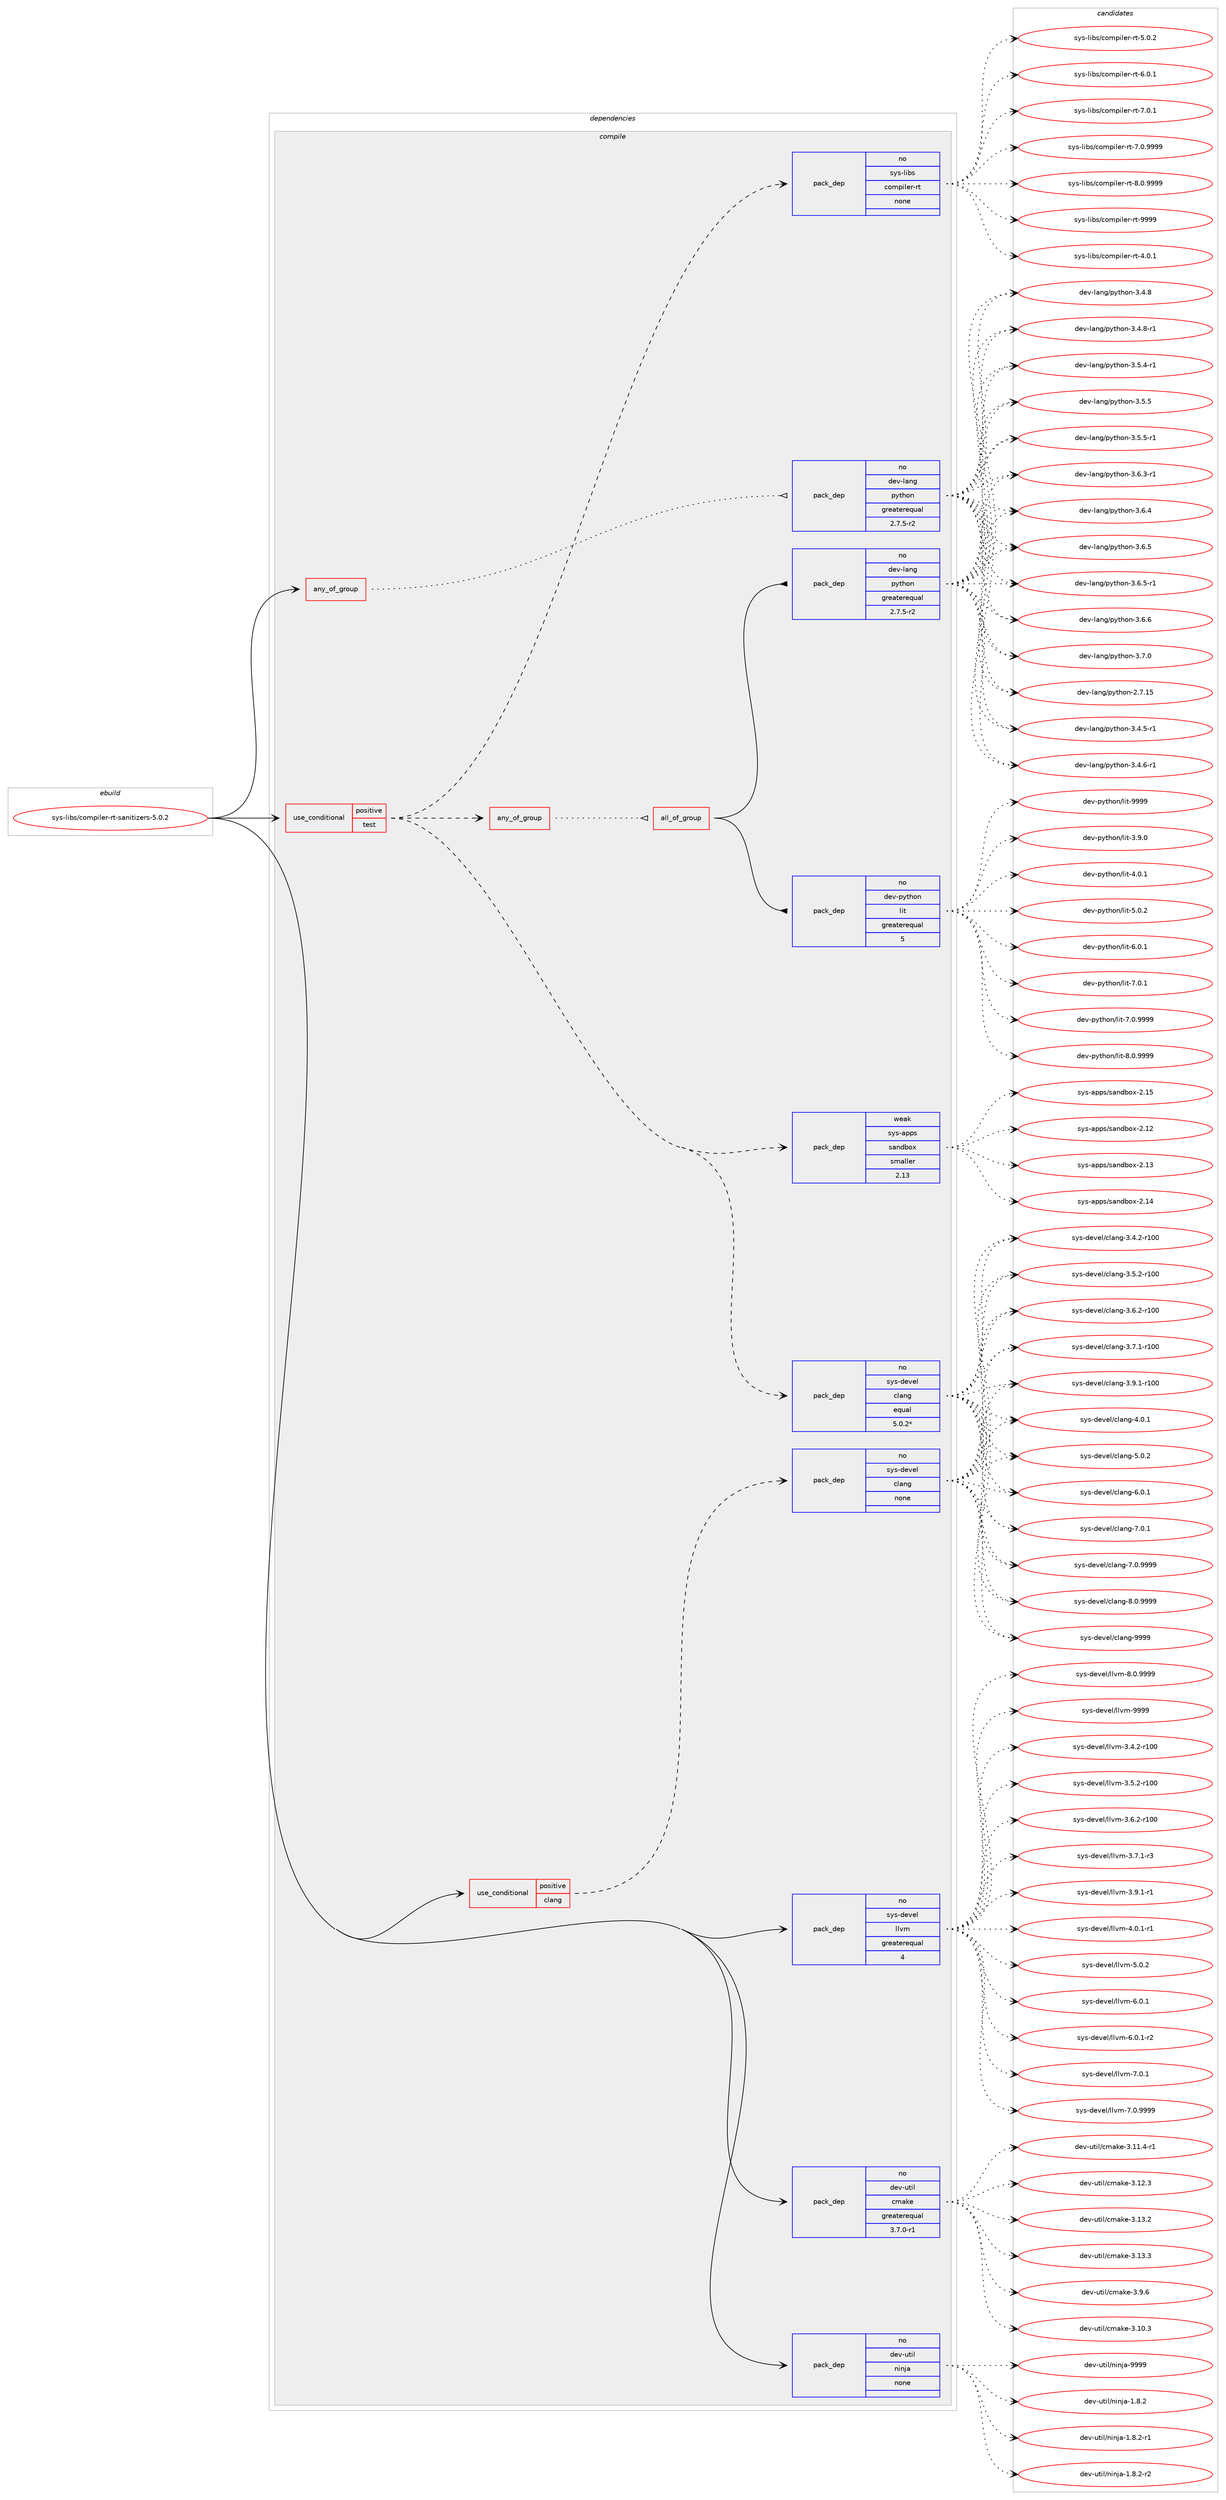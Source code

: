 digraph prolog {

# *************
# Graph options
# *************

newrank=true;
concentrate=true;
compound=true;
graph [rankdir=LR,fontname=Helvetica,fontsize=10,ranksep=1.5];#, ranksep=2.5, nodesep=0.2];
edge  [arrowhead=vee];
node  [fontname=Helvetica,fontsize=10];

# **********
# The ebuild
# **********

subgraph cluster_leftcol {
color=gray;
rank=same;
label=<<i>ebuild</i>>;
id [label="sys-libs/compiler-rt-sanitizers-5.0.2", color=red, width=4, href="../sys-libs/compiler-rt-sanitizers-5.0.2.svg"];
}

# ****************
# The dependencies
# ****************

subgraph cluster_midcol {
color=gray;
label=<<i>dependencies</i>>;
subgraph cluster_compile {
fillcolor="#eeeeee";
style=filled;
label=<<i>compile</i>>;
subgraph any157 {
dependency7593 [label=<<TABLE BORDER="0" CELLBORDER="1" CELLSPACING="0" CELLPADDING="4"><TR><TD CELLPADDING="10">any_of_group</TD></TR></TABLE>>, shape=none, color=red];subgraph pack6155 {
dependency7594 [label=<<TABLE BORDER="0" CELLBORDER="1" CELLSPACING="0" CELLPADDING="4" WIDTH="220"><TR><TD ROWSPAN="6" CELLPADDING="30">pack_dep</TD></TR><TR><TD WIDTH="110">no</TD></TR><TR><TD>dev-lang</TD></TR><TR><TD>python</TD></TR><TR><TD>greaterequal</TD></TR><TR><TD>2.7.5-r2</TD></TR></TABLE>>, shape=none, color=blue];
}
dependency7593:e -> dependency7594:w [weight=20,style="dotted",arrowhead="oinv"];
}
id:e -> dependency7593:w [weight=20,style="solid",arrowhead="vee"];
subgraph cond1270 {
dependency7595 [label=<<TABLE BORDER="0" CELLBORDER="1" CELLSPACING="0" CELLPADDING="4"><TR><TD ROWSPAN="3" CELLPADDING="10">use_conditional</TD></TR><TR><TD>positive</TD></TR><TR><TD>clang</TD></TR></TABLE>>, shape=none, color=red];
subgraph pack6156 {
dependency7596 [label=<<TABLE BORDER="0" CELLBORDER="1" CELLSPACING="0" CELLPADDING="4" WIDTH="220"><TR><TD ROWSPAN="6" CELLPADDING="30">pack_dep</TD></TR><TR><TD WIDTH="110">no</TD></TR><TR><TD>sys-devel</TD></TR><TR><TD>clang</TD></TR><TR><TD>none</TD></TR><TR><TD></TD></TR></TABLE>>, shape=none, color=blue];
}
dependency7595:e -> dependency7596:w [weight=20,style="dashed",arrowhead="vee"];
}
id:e -> dependency7595:w [weight=20,style="solid",arrowhead="vee"];
subgraph cond1271 {
dependency7597 [label=<<TABLE BORDER="0" CELLBORDER="1" CELLSPACING="0" CELLPADDING="4"><TR><TD ROWSPAN="3" CELLPADDING="10">use_conditional</TD></TR><TR><TD>positive</TD></TR><TR><TD>test</TD></TR></TABLE>>, shape=none, color=red];
subgraph pack6157 {
dependency7598 [label=<<TABLE BORDER="0" CELLBORDER="1" CELLSPACING="0" CELLPADDING="4" WIDTH="220"><TR><TD ROWSPAN="6" CELLPADDING="30">pack_dep</TD></TR><TR><TD WIDTH="110">weak</TD></TR><TR><TD>sys-apps</TD></TR><TR><TD>sandbox</TD></TR><TR><TD>smaller</TD></TR><TR><TD>2.13</TD></TR></TABLE>>, shape=none, color=blue];
}
dependency7597:e -> dependency7598:w [weight=20,style="dashed",arrowhead="vee"];
subgraph any158 {
dependency7599 [label=<<TABLE BORDER="0" CELLBORDER="1" CELLSPACING="0" CELLPADDING="4"><TR><TD CELLPADDING="10">any_of_group</TD></TR></TABLE>>, shape=none, color=red];subgraph all14 {
dependency7600 [label=<<TABLE BORDER="0" CELLBORDER="1" CELLSPACING="0" CELLPADDING="4"><TR><TD CELLPADDING="10">all_of_group</TD></TR></TABLE>>, shape=none, color=red];subgraph pack6158 {
dependency7601 [label=<<TABLE BORDER="0" CELLBORDER="1" CELLSPACING="0" CELLPADDING="4" WIDTH="220"><TR><TD ROWSPAN="6" CELLPADDING="30">pack_dep</TD></TR><TR><TD WIDTH="110">no</TD></TR><TR><TD>dev-lang</TD></TR><TR><TD>python</TD></TR><TR><TD>greaterequal</TD></TR><TR><TD>2.7.5-r2</TD></TR></TABLE>>, shape=none, color=blue];
}
dependency7600:e -> dependency7601:w [weight=20,style="solid",arrowhead="inv"];
subgraph pack6159 {
dependency7602 [label=<<TABLE BORDER="0" CELLBORDER="1" CELLSPACING="0" CELLPADDING="4" WIDTH="220"><TR><TD ROWSPAN="6" CELLPADDING="30">pack_dep</TD></TR><TR><TD WIDTH="110">no</TD></TR><TR><TD>dev-python</TD></TR><TR><TD>lit</TD></TR><TR><TD>greaterequal</TD></TR><TR><TD>5</TD></TR></TABLE>>, shape=none, color=blue];
}
dependency7600:e -> dependency7602:w [weight=20,style="solid",arrowhead="inv"];
}
dependency7599:e -> dependency7600:w [weight=20,style="dotted",arrowhead="oinv"];
}
dependency7597:e -> dependency7599:w [weight=20,style="dashed",arrowhead="vee"];
subgraph pack6160 {
dependency7603 [label=<<TABLE BORDER="0" CELLBORDER="1" CELLSPACING="0" CELLPADDING="4" WIDTH="220"><TR><TD ROWSPAN="6" CELLPADDING="30">pack_dep</TD></TR><TR><TD WIDTH="110">no</TD></TR><TR><TD>sys-devel</TD></TR><TR><TD>clang</TD></TR><TR><TD>equal</TD></TR><TR><TD>5.0.2*</TD></TR></TABLE>>, shape=none, color=blue];
}
dependency7597:e -> dependency7603:w [weight=20,style="dashed",arrowhead="vee"];
subgraph pack6161 {
dependency7604 [label=<<TABLE BORDER="0" CELLBORDER="1" CELLSPACING="0" CELLPADDING="4" WIDTH="220"><TR><TD ROWSPAN="6" CELLPADDING="30">pack_dep</TD></TR><TR><TD WIDTH="110">no</TD></TR><TR><TD>sys-libs</TD></TR><TR><TD>compiler-rt</TD></TR><TR><TD>none</TD></TR><TR><TD></TD></TR></TABLE>>, shape=none, color=blue];
}
dependency7597:e -> dependency7604:w [weight=20,style="dashed",arrowhead="vee"];
}
id:e -> dependency7597:w [weight=20,style="solid",arrowhead="vee"];
subgraph pack6162 {
dependency7605 [label=<<TABLE BORDER="0" CELLBORDER="1" CELLSPACING="0" CELLPADDING="4" WIDTH="220"><TR><TD ROWSPAN="6" CELLPADDING="30">pack_dep</TD></TR><TR><TD WIDTH="110">no</TD></TR><TR><TD>dev-util</TD></TR><TR><TD>cmake</TD></TR><TR><TD>greaterequal</TD></TR><TR><TD>3.7.0-r1</TD></TR></TABLE>>, shape=none, color=blue];
}
id:e -> dependency7605:w [weight=20,style="solid",arrowhead="vee"];
subgraph pack6163 {
dependency7606 [label=<<TABLE BORDER="0" CELLBORDER="1" CELLSPACING="0" CELLPADDING="4" WIDTH="220"><TR><TD ROWSPAN="6" CELLPADDING="30">pack_dep</TD></TR><TR><TD WIDTH="110">no</TD></TR><TR><TD>dev-util</TD></TR><TR><TD>ninja</TD></TR><TR><TD>none</TD></TR><TR><TD></TD></TR></TABLE>>, shape=none, color=blue];
}
id:e -> dependency7606:w [weight=20,style="solid",arrowhead="vee"];
subgraph pack6164 {
dependency7607 [label=<<TABLE BORDER="0" CELLBORDER="1" CELLSPACING="0" CELLPADDING="4" WIDTH="220"><TR><TD ROWSPAN="6" CELLPADDING="30">pack_dep</TD></TR><TR><TD WIDTH="110">no</TD></TR><TR><TD>sys-devel</TD></TR><TR><TD>llvm</TD></TR><TR><TD>greaterequal</TD></TR><TR><TD>4</TD></TR></TABLE>>, shape=none, color=blue];
}
id:e -> dependency7607:w [weight=20,style="solid",arrowhead="vee"];
}
subgraph cluster_compileandrun {
fillcolor="#eeeeee";
style=filled;
label=<<i>compile and run</i>>;
}
subgraph cluster_run {
fillcolor="#eeeeee";
style=filled;
label=<<i>run</i>>;
}
}

# **************
# The candidates
# **************

subgraph cluster_choices {
rank=same;
color=gray;
label=<<i>candidates</i>>;

subgraph choice6155 {
color=black;
nodesep=1;
choice10010111845108971101034711212111610411111045504655464953 [label="dev-lang/python-2.7.15", color=red, width=4,href="../dev-lang/python-2.7.15.svg"];
choice1001011184510897110103471121211161041111104551465246534511449 [label="dev-lang/python-3.4.5-r1", color=red, width=4,href="../dev-lang/python-3.4.5-r1.svg"];
choice1001011184510897110103471121211161041111104551465246544511449 [label="dev-lang/python-3.4.6-r1", color=red, width=4,href="../dev-lang/python-3.4.6-r1.svg"];
choice100101118451089711010347112121116104111110455146524656 [label="dev-lang/python-3.4.8", color=red, width=4,href="../dev-lang/python-3.4.8.svg"];
choice1001011184510897110103471121211161041111104551465246564511449 [label="dev-lang/python-3.4.8-r1", color=red, width=4,href="../dev-lang/python-3.4.8-r1.svg"];
choice1001011184510897110103471121211161041111104551465346524511449 [label="dev-lang/python-3.5.4-r1", color=red, width=4,href="../dev-lang/python-3.5.4-r1.svg"];
choice100101118451089711010347112121116104111110455146534653 [label="dev-lang/python-3.5.5", color=red, width=4,href="../dev-lang/python-3.5.5.svg"];
choice1001011184510897110103471121211161041111104551465346534511449 [label="dev-lang/python-3.5.5-r1", color=red, width=4,href="../dev-lang/python-3.5.5-r1.svg"];
choice1001011184510897110103471121211161041111104551465446514511449 [label="dev-lang/python-3.6.3-r1", color=red, width=4,href="../dev-lang/python-3.6.3-r1.svg"];
choice100101118451089711010347112121116104111110455146544652 [label="dev-lang/python-3.6.4", color=red, width=4,href="../dev-lang/python-3.6.4.svg"];
choice100101118451089711010347112121116104111110455146544653 [label="dev-lang/python-3.6.5", color=red, width=4,href="../dev-lang/python-3.6.5.svg"];
choice1001011184510897110103471121211161041111104551465446534511449 [label="dev-lang/python-3.6.5-r1", color=red, width=4,href="../dev-lang/python-3.6.5-r1.svg"];
choice100101118451089711010347112121116104111110455146544654 [label="dev-lang/python-3.6.6", color=red, width=4,href="../dev-lang/python-3.6.6.svg"];
choice100101118451089711010347112121116104111110455146554648 [label="dev-lang/python-3.7.0", color=red, width=4,href="../dev-lang/python-3.7.0.svg"];
dependency7594:e -> choice10010111845108971101034711212111610411111045504655464953:w [style=dotted,weight="100"];
dependency7594:e -> choice1001011184510897110103471121211161041111104551465246534511449:w [style=dotted,weight="100"];
dependency7594:e -> choice1001011184510897110103471121211161041111104551465246544511449:w [style=dotted,weight="100"];
dependency7594:e -> choice100101118451089711010347112121116104111110455146524656:w [style=dotted,weight="100"];
dependency7594:e -> choice1001011184510897110103471121211161041111104551465246564511449:w [style=dotted,weight="100"];
dependency7594:e -> choice1001011184510897110103471121211161041111104551465346524511449:w [style=dotted,weight="100"];
dependency7594:e -> choice100101118451089711010347112121116104111110455146534653:w [style=dotted,weight="100"];
dependency7594:e -> choice1001011184510897110103471121211161041111104551465346534511449:w [style=dotted,weight="100"];
dependency7594:e -> choice1001011184510897110103471121211161041111104551465446514511449:w [style=dotted,weight="100"];
dependency7594:e -> choice100101118451089711010347112121116104111110455146544652:w [style=dotted,weight="100"];
dependency7594:e -> choice100101118451089711010347112121116104111110455146544653:w [style=dotted,weight="100"];
dependency7594:e -> choice1001011184510897110103471121211161041111104551465446534511449:w [style=dotted,weight="100"];
dependency7594:e -> choice100101118451089711010347112121116104111110455146544654:w [style=dotted,weight="100"];
dependency7594:e -> choice100101118451089711010347112121116104111110455146554648:w [style=dotted,weight="100"];
}
subgraph choice6156 {
color=black;
nodesep=1;
choice1151211154510010111810110847991089711010345514652465045114494848 [label="sys-devel/clang-3.4.2-r100", color=red, width=4,href="../sys-devel/clang-3.4.2-r100.svg"];
choice1151211154510010111810110847991089711010345514653465045114494848 [label="sys-devel/clang-3.5.2-r100", color=red, width=4,href="../sys-devel/clang-3.5.2-r100.svg"];
choice1151211154510010111810110847991089711010345514654465045114494848 [label="sys-devel/clang-3.6.2-r100", color=red, width=4,href="../sys-devel/clang-3.6.2-r100.svg"];
choice1151211154510010111810110847991089711010345514655464945114494848 [label="sys-devel/clang-3.7.1-r100", color=red, width=4,href="../sys-devel/clang-3.7.1-r100.svg"];
choice1151211154510010111810110847991089711010345514657464945114494848 [label="sys-devel/clang-3.9.1-r100", color=red, width=4,href="../sys-devel/clang-3.9.1-r100.svg"];
choice11512111545100101118101108479910897110103455246484649 [label="sys-devel/clang-4.0.1", color=red, width=4,href="../sys-devel/clang-4.0.1.svg"];
choice11512111545100101118101108479910897110103455346484650 [label="sys-devel/clang-5.0.2", color=red, width=4,href="../sys-devel/clang-5.0.2.svg"];
choice11512111545100101118101108479910897110103455446484649 [label="sys-devel/clang-6.0.1", color=red, width=4,href="../sys-devel/clang-6.0.1.svg"];
choice11512111545100101118101108479910897110103455546484649 [label="sys-devel/clang-7.0.1", color=red, width=4,href="../sys-devel/clang-7.0.1.svg"];
choice11512111545100101118101108479910897110103455546484657575757 [label="sys-devel/clang-7.0.9999", color=red, width=4,href="../sys-devel/clang-7.0.9999.svg"];
choice11512111545100101118101108479910897110103455646484657575757 [label="sys-devel/clang-8.0.9999", color=red, width=4,href="../sys-devel/clang-8.0.9999.svg"];
choice115121115451001011181011084799108971101034557575757 [label="sys-devel/clang-9999", color=red, width=4,href="../sys-devel/clang-9999.svg"];
dependency7596:e -> choice1151211154510010111810110847991089711010345514652465045114494848:w [style=dotted,weight="100"];
dependency7596:e -> choice1151211154510010111810110847991089711010345514653465045114494848:w [style=dotted,weight="100"];
dependency7596:e -> choice1151211154510010111810110847991089711010345514654465045114494848:w [style=dotted,weight="100"];
dependency7596:e -> choice1151211154510010111810110847991089711010345514655464945114494848:w [style=dotted,weight="100"];
dependency7596:e -> choice1151211154510010111810110847991089711010345514657464945114494848:w [style=dotted,weight="100"];
dependency7596:e -> choice11512111545100101118101108479910897110103455246484649:w [style=dotted,weight="100"];
dependency7596:e -> choice11512111545100101118101108479910897110103455346484650:w [style=dotted,weight="100"];
dependency7596:e -> choice11512111545100101118101108479910897110103455446484649:w [style=dotted,weight="100"];
dependency7596:e -> choice11512111545100101118101108479910897110103455546484649:w [style=dotted,weight="100"];
dependency7596:e -> choice11512111545100101118101108479910897110103455546484657575757:w [style=dotted,weight="100"];
dependency7596:e -> choice11512111545100101118101108479910897110103455646484657575757:w [style=dotted,weight="100"];
dependency7596:e -> choice115121115451001011181011084799108971101034557575757:w [style=dotted,weight="100"];
}
subgraph choice6157 {
color=black;
nodesep=1;
choice11512111545971121121154711597110100981111204550464950 [label="sys-apps/sandbox-2.12", color=red, width=4,href="../sys-apps/sandbox-2.12.svg"];
choice11512111545971121121154711597110100981111204550464951 [label="sys-apps/sandbox-2.13", color=red, width=4,href="../sys-apps/sandbox-2.13.svg"];
choice11512111545971121121154711597110100981111204550464952 [label="sys-apps/sandbox-2.14", color=red, width=4,href="../sys-apps/sandbox-2.14.svg"];
choice11512111545971121121154711597110100981111204550464953 [label="sys-apps/sandbox-2.15", color=red, width=4,href="../sys-apps/sandbox-2.15.svg"];
dependency7598:e -> choice11512111545971121121154711597110100981111204550464950:w [style=dotted,weight="100"];
dependency7598:e -> choice11512111545971121121154711597110100981111204550464951:w [style=dotted,weight="100"];
dependency7598:e -> choice11512111545971121121154711597110100981111204550464952:w [style=dotted,weight="100"];
dependency7598:e -> choice11512111545971121121154711597110100981111204550464953:w [style=dotted,weight="100"];
}
subgraph choice6158 {
color=black;
nodesep=1;
choice10010111845108971101034711212111610411111045504655464953 [label="dev-lang/python-2.7.15", color=red, width=4,href="../dev-lang/python-2.7.15.svg"];
choice1001011184510897110103471121211161041111104551465246534511449 [label="dev-lang/python-3.4.5-r1", color=red, width=4,href="../dev-lang/python-3.4.5-r1.svg"];
choice1001011184510897110103471121211161041111104551465246544511449 [label="dev-lang/python-3.4.6-r1", color=red, width=4,href="../dev-lang/python-3.4.6-r1.svg"];
choice100101118451089711010347112121116104111110455146524656 [label="dev-lang/python-3.4.8", color=red, width=4,href="../dev-lang/python-3.4.8.svg"];
choice1001011184510897110103471121211161041111104551465246564511449 [label="dev-lang/python-3.4.8-r1", color=red, width=4,href="../dev-lang/python-3.4.8-r1.svg"];
choice1001011184510897110103471121211161041111104551465346524511449 [label="dev-lang/python-3.5.4-r1", color=red, width=4,href="../dev-lang/python-3.5.4-r1.svg"];
choice100101118451089711010347112121116104111110455146534653 [label="dev-lang/python-3.5.5", color=red, width=4,href="../dev-lang/python-3.5.5.svg"];
choice1001011184510897110103471121211161041111104551465346534511449 [label="dev-lang/python-3.5.5-r1", color=red, width=4,href="../dev-lang/python-3.5.5-r1.svg"];
choice1001011184510897110103471121211161041111104551465446514511449 [label="dev-lang/python-3.6.3-r1", color=red, width=4,href="../dev-lang/python-3.6.3-r1.svg"];
choice100101118451089711010347112121116104111110455146544652 [label="dev-lang/python-3.6.4", color=red, width=4,href="../dev-lang/python-3.6.4.svg"];
choice100101118451089711010347112121116104111110455146544653 [label="dev-lang/python-3.6.5", color=red, width=4,href="../dev-lang/python-3.6.5.svg"];
choice1001011184510897110103471121211161041111104551465446534511449 [label="dev-lang/python-3.6.5-r1", color=red, width=4,href="../dev-lang/python-3.6.5-r1.svg"];
choice100101118451089711010347112121116104111110455146544654 [label="dev-lang/python-3.6.6", color=red, width=4,href="../dev-lang/python-3.6.6.svg"];
choice100101118451089711010347112121116104111110455146554648 [label="dev-lang/python-3.7.0", color=red, width=4,href="../dev-lang/python-3.7.0.svg"];
dependency7601:e -> choice10010111845108971101034711212111610411111045504655464953:w [style=dotted,weight="100"];
dependency7601:e -> choice1001011184510897110103471121211161041111104551465246534511449:w [style=dotted,weight="100"];
dependency7601:e -> choice1001011184510897110103471121211161041111104551465246544511449:w [style=dotted,weight="100"];
dependency7601:e -> choice100101118451089711010347112121116104111110455146524656:w [style=dotted,weight="100"];
dependency7601:e -> choice1001011184510897110103471121211161041111104551465246564511449:w [style=dotted,weight="100"];
dependency7601:e -> choice1001011184510897110103471121211161041111104551465346524511449:w [style=dotted,weight="100"];
dependency7601:e -> choice100101118451089711010347112121116104111110455146534653:w [style=dotted,weight="100"];
dependency7601:e -> choice1001011184510897110103471121211161041111104551465346534511449:w [style=dotted,weight="100"];
dependency7601:e -> choice1001011184510897110103471121211161041111104551465446514511449:w [style=dotted,weight="100"];
dependency7601:e -> choice100101118451089711010347112121116104111110455146544652:w [style=dotted,weight="100"];
dependency7601:e -> choice100101118451089711010347112121116104111110455146544653:w [style=dotted,weight="100"];
dependency7601:e -> choice1001011184510897110103471121211161041111104551465446534511449:w [style=dotted,weight="100"];
dependency7601:e -> choice100101118451089711010347112121116104111110455146544654:w [style=dotted,weight="100"];
dependency7601:e -> choice100101118451089711010347112121116104111110455146554648:w [style=dotted,weight="100"];
}
subgraph choice6159 {
color=black;
nodesep=1;
choice1001011184511212111610411111047108105116455146574648 [label="dev-python/lit-3.9.0", color=red, width=4,href="../dev-python/lit-3.9.0.svg"];
choice1001011184511212111610411111047108105116455246484649 [label="dev-python/lit-4.0.1", color=red, width=4,href="../dev-python/lit-4.0.1.svg"];
choice1001011184511212111610411111047108105116455346484650 [label="dev-python/lit-5.0.2", color=red, width=4,href="../dev-python/lit-5.0.2.svg"];
choice1001011184511212111610411111047108105116455446484649 [label="dev-python/lit-6.0.1", color=red, width=4,href="../dev-python/lit-6.0.1.svg"];
choice1001011184511212111610411111047108105116455546484649 [label="dev-python/lit-7.0.1", color=red, width=4,href="../dev-python/lit-7.0.1.svg"];
choice1001011184511212111610411111047108105116455546484657575757 [label="dev-python/lit-7.0.9999", color=red, width=4,href="../dev-python/lit-7.0.9999.svg"];
choice1001011184511212111610411111047108105116455646484657575757 [label="dev-python/lit-8.0.9999", color=red, width=4,href="../dev-python/lit-8.0.9999.svg"];
choice10010111845112121116104111110471081051164557575757 [label="dev-python/lit-9999", color=red, width=4,href="../dev-python/lit-9999.svg"];
dependency7602:e -> choice1001011184511212111610411111047108105116455146574648:w [style=dotted,weight="100"];
dependency7602:e -> choice1001011184511212111610411111047108105116455246484649:w [style=dotted,weight="100"];
dependency7602:e -> choice1001011184511212111610411111047108105116455346484650:w [style=dotted,weight="100"];
dependency7602:e -> choice1001011184511212111610411111047108105116455446484649:w [style=dotted,weight="100"];
dependency7602:e -> choice1001011184511212111610411111047108105116455546484649:w [style=dotted,weight="100"];
dependency7602:e -> choice1001011184511212111610411111047108105116455546484657575757:w [style=dotted,weight="100"];
dependency7602:e -> choice1001011184511212111610411111047108105116455646484657575757:w [style=dotted,weight="100"];
dependency7602:e -> choice10010111845112121116104111110471081051164557575757:w [style=dotted,weight="100"];
}
subgraph choice6160 {
color=black;
nodesep=1;
choice1151211154510010111810110847991089711010345514652465045114494848 [label="sys-devel/clang-3.4.2-r100", color=red, width=4,href="../sys-devel/clang-3.4.2-r100.svg"];
choice1151211154510010111810110847991089711010345514653465045114494848 [label="sys-devel/clang-3.5.2-r100", color=red, width=4,href="../sys-devel/clang-3.5.2-r100.svg"];
choice1151211154510010111810110847991089711010345514654465045114494848 [label="sys-devel/clang-3.6.2-r100", color=red, width=4,href="../sys-devel/clang-3.6.2-r100.svg"];
choice1151211154510010111810110847991089711010345514655464945114494848 [label="sys-devel/clang-3.7.1-r100", color=red, width=4,href="../sys-devel/clang-3.7.1-r100.svg"];
choice1151211154510010111810110847991089711010345514657464945114494848 [label="sys-devel/clang-3.9.1-r100", color=red, width=4,href="../sys-devel/clang-3.9.1-r100.svg"];
choice11512111545100101118101108479910897110103455246484649 [label="sys-devel/clang-4.0.1", color=red, width=4,href="../sys-devel/clang-4.0.1.svg"];
choice11512111545100101118101108479910897110103455346484650 [label="sys-devel/clang-5.0.2", color=red, width=4,href="../sys-devel/clang-5.0.2.svg"];
choice11512111545100101118101108479910897110103455446484649 [label="sys-devel/clang-6.0.1", color=red, width=4,href="../sys-devel/clang-6.0.1.svg"];
choice11512111545100101118101108479910897110103455546484649 [label="sys-devel/clang-7.0.1", color=red, width=4,href="../sys-devel/clang-7.0.1.svg"];
choice11512111545100101118101108479910897110103455546484657575757 [label="sys-devel/clang-7.0.9999", color=red, width=4,href="../sys-devel/clang-7.0.9999.svg"];
choice11512111545100101118101108479910897110103455646484657575757 [label="sys-devel/clang-8.0.9999", color=red, width=4,href="../sys-devel/clang-8.0.9999.svg"];
choice115121115451001011181011084799108971101034557575757 [label="sys-devel/clang-9999", color=red, width=4,href="../sys-devel/clang-9999.svg"];
dependency7603:e -> choice1151211154510010111810110847991089711010345514652465045114494848:w [style=dotted,weight="100"];
dependency7603:e -> choice1151211154510010111810110847991089711010345514653465045114494848:w [style=dotted,weight="100"];
dependency7603:e -> choice1151211154510010111810110847991089711010345514654465045114494848:w [style=dotted,weight="100"];
dependency7603:e -> choice1151211154510010111810110847991089711010345514655464945114494848:w [style=dotted,weight="100"];
dependency7603:e -> choice1151211154510010111810110847991089711010345514657464945114494848:w [style=dotted,weight="100"];
dependency7603:e -> choice11512111545100101118101108479910897110103455246484649:w [style=dotted,weight="100"];
dependency7603:e -> choice11512111545100101118101108479910897110103455346484650:w [style=dotted,weight="100"];
dependency7603:e -> choice11512111545100101118101108479910897110103455446484649:w [style=dotted,weight="100"];
dependency7603:e -> choice11512111545100101118101108479910897110103455546484649:w [style=dotted,weight="100"];
dependency7603:e -> choice11512111545100101118101108479910897110103455546484657575757:w [style=dotted,weight="100"];
dependency7603:e -> choice11512111545100101118101108479910897110103455646484657575757:w [style=dotted,weight="100"];
dependency7603:e -> choice115121115451001011181011084799108971101034557575757:w [style=dotted,weight="100"];
}
subgraph choice6161 {
color=black;
nodesep=1;
choice1151211154510810598115479911110911210510810111445114116455246484649 [label="sys-libs/compiler-rt-4.0.1", color=red, width=4,href="../sys-libs/compiler-rt-4.0.1.svg"];
choice1151211154510810598115479911110911210510810111445114116455346484650 [label="sys-libs/compiler-rt-5.0.2", color=red, width=4,href="../sys-libs/compiler-rt-5.0.2.svg"];
choice1151211154510810598115479911110911210510810111445114116455446484649 [label="sys-libs/compiler-rt-6.0.1", color=red, width=4,href="../sys-libs/compiler-rt-6.0.1.svg"];
choice1151211154510810598115479911110911210510810111445114116455546484649 [label="sys-libs/compiler-rt-7.0.1", color=red, width=4,href="../sys-libs/compiler-rt-7.0.1.svg"];
choice1151211154510810598115479911110911210510810111445114116455546484657575757 [label="sys-libs/compiler-rt-7.0.9999", color=red, width=4,href="../sys-libs/compiler-rt-7.0.9999.svg"];
choice1151211154510810598115479911110911210510810111445114116455646484657575757 [label="sys-libs/compiler-rt-8.0.9999", color=red, width=4,href="../sys-libs/compiler-rt-8.0.9999.svg"];
choice11512111545108105981154799111109112105108101114451141164557575757 [label="sys-libs/compiler-rt-9999", color=red, width=4,href="../sys-libs/compiler-rt-9999.svg"];
dependency7604:e -> choice1151211154510810598115479911110911210510810111445114116455246484649:w [style=dotted,weight="100"];
dependency7604:e -> choice1151211154510810598115479911110911210510810111445114116455346484650:w [style=dotted,weight="100"];
dependency7604:e -> choice1151211154510810598115479911110911210510810111445114116455446484649:w [style=dotted,weight="100"];
dependency7604:e -> choice1151211154510810598115479911110911210510810111445114116455546484649:w [style=dotted,weight="100"];
dependency7604:e -> choice1151211154510810598115479911110911210510810111445114116455546484657575757:w [style=dotted,weight="100"];
dependency7604:e -> choice1151211154510810598115479911110911210510810111445114116455646484657575757:w [style=dotted,weight="100"];
dependency7604:e -> choice11512111545108105981154799111109112105108101114451141164557575757:w [style=dotted,weight="100"];
}
subgraph choice6162 {
color=black;
nodesep=1;
choice1001011184511711610510847991099710710145514649484651 [label="dev-util/cmake-3.10.3", color=red, width=4,href="../dev-util/cmake-3.10.3.svg"];
choice10010111845117116105108479910997107101455146494946524511449 [label="dev-util/cmake-3.11.4-r1", color=red, width=4,href="../dev-util/cmake-3.11.4-r1.svg"];
choice1001011184511711610510847991099710710145514649504651 [label="dev-util/cmake-3.12.3", color=red, width=4,href="../dev-util/cmake-3.12.3.svg"];
choice1001011184511711610510847991099710710145514649514650 [label="dev-util/cmake-3.13.2", color=red, width=4,href="../dev-util/cmake-3.13.2.svg"];
choice1001011184511711610510847991099710710145514649514651 [label="dev-util/cmake-3.13.3", color=red, width=4,href="../dev-util/cmake-3.13.3.svg"];
choice10010111845117116105108479910997107101455146574654 [label="dev-util/cmake-3.9.6", color=red, width=4,href="../dev-util/cmake-3.9.6.svg"];
dependency7605:e -> choice1001011184511711610510847991099710710145514649484651:w [style=dotted,weight="100"];
dependency7605:e -> choice10010111845117116105108479910997107101455146494946524511449:w [style=dotted,weight="100"];
dependency7605:e -> choice1001011184511711610510847991099710710145514649504651:w [style=dotted,weight="100"];
dependency7605:e -> choice1001011184511711610510847991099710710145514649514650:w [style=dotted,weight="100"];
dependency7605:e -> choice1001011184511711610510847991099710710145514649514651:w [style=dotted,weight="100"];
dependency7605:e -> choice10010111845117116105108479910997107101455146574654:w [style=dotted,weight="100"];
}
subgraph choice6163 {
color=black;
nodesep=1;
choice100101118451171161051084711010511010697454946564650 [label="dev-util/ninja-1.8.2", color=red, width=4,href="../dev-util/ninja-1.8.2.svg"];
choice1001011184511711610510847110105110106974549465646504511449 [label="dev-util/ninja-1.8.2-r1", color=red, width=4,href="../dev-util/ninja-1.8.2-r1.svg"];
choice1001011184511711610510847110105110106974549465646504511450 [label="dev-util/ninja-1.8.2-r2", color=red, width=4,href="../dev-util/ninja-1.8.2-r2.svg"];
choice1001011184511711610510847110105110106974557575757 [label="dev-util/ninja-9999", color=red, width=4,href="../dev-util/ninja-9999.svg"];
dependency7606:e -> choice100101118451171161051084711010511010697454946564650:w [style=dotted,weight="100"];
dependency7606:e -> choice1001011184511711610510847110105110106974549465646504511449:w [style=dotted,weight="100"];
dependency7606:e -> choice1001011184511711610510847110105110106974549465646504511450:w [style=dotted,weight="100"];
dependency7606:e -> choice1001011184511711610510847110105110106974557575757:w [style=dotted,weight="100"];
}
subgraph choice6164 {
color=black;
nodesep=1;
choice115121115451001011181011084710810811810945514652465045114494848 [label="sys-devel/llvm-3.4.2-r100", color=red, width=4,href="../sys-devel/llvm-3.4.2-r100.svg"];
choice115121115451001011181011084710810811810945514653465045114494848 [label="sys-devel/llvm-3.5.2-r100", color=red, width=4,href="../sys-devel/llvm-3.5.2-r100.svg"];
choice115121115451001011181011084710810811810945514654465045114494848 [label="sys-devel/llvm-3.6.2-r100", color=red, width=4,href="../sys-devel/llvm-3.6.2-r100.svg"];
choice11512111545100101118101108471081081181094551465546494511451 [label="sys-devel/llvm-3.7.1-r3", color=red, width=4,href="../sys-devel/llvm-3.7.1-r3.svg"];
choice11512111545100101118101108471081081181094551465746494511449 [label="sys-devel/llvm-3.9.1-r1", color=red, width=4,href="../sys-devel/llvm-3.9.1-r1.svg"];
choice11512111545100101118101108471081081181094552464846494511449 [label="sys-devel/llvm-4.0.1-r1", color=red, width=4,href="../sys-devel/llvm-4.0.1-r1.svg"];
choice1151211154510010111810110847108108118109455346484650 [label="sys-devel/llvm-5.0.2", color=red, width=4,href="../sys-devel/llvm-5.0.2.svg"];
choice1151211154510010111810110847108108118109455446484649 [label="sys-devel/llvm-6.0.1", color=red, width=4,href="../sys-devel/llvm-6.0.1.svg"];
choice11512111545100101118101108471081081181094554464846494511450 [label="sys-devel/llvm-6.0.1-r2", color=red, width=4,href="../sys-devel/llvm-6.0.1-r2.svg"];
choice1151211154510010111810110847108108118109455546484649 [label="sys-devel/llvm-7.0.1", color=red, width=4,href="../sys-devel/llvm-7.0.1.svg"];
choice1151211154510010111810110847108108118109455546484657575757 [label="sys-devel/llvm-7.0.9999", color=red, width=4,href="../sys-devel/llvm-7.0.9999.svg"];
choice1151211154510010111810110847108108118109455646484657575757 [label="sys-devel/llvm-8.0.9999", color=red, width=4,href="../sys-devel/llvm-8.0.9999.svg"];
choice11512111545100101118101108471081081181094557575757 [label="sys-devel/llvm-9999", color=red, width=4,href="../sys-devel/llvm-9999.svg"];
dependency7607:e -> choice115121115451001011181011084710810811810945514652465045114494848:w [style=dotted,weight="100"];
dependency7607:e -> choice115121115451001011181011084710810811810945514653465045114494848:w [style=dotted,weight="100"];
dependency7607:e -> choice115121115451001011181011084710810811810945514654465045114494848:w [style=dotted,weight="100"];
dependency7607:e -> choice11512111545100101118101108471081081181094551465546494511451:w [style=dotted,weight="100"];
dependency7607:e -> choice11512111545100101118101108471081081181094551465746494511449:w [style=dotted,weight="100"];
dependency7607:e -> choice11512111545100101118101108471081081181094552464846494511449:w [style=dotted,weight="100"];
dependency7607:e -> choice1151211154510010111810110847108108118109455346484650:w [style=dotted,weight="100"];
dependency7607:e -> choice1151211154510010111810110847108108118109455446484649:w [style=dotted,weight="100"];
dependency7607:e -> choice11512111545100101118101108471081081181094554464846494511450:w [style=dotted,weight="100"];
dependency7607:e -> choice1151211154510010111810110847108108118109455546484649:w [style=dotted,weight="100"];
dependency7607:e -> choice1151211154510010111810110847108108118109455546484657575757:w [style=dotted,weight="100"];
dependency7607:e -> choice1151211154510010111810110847108108118109455646484657575757:w [style=dotted,weight="100"];
dependency7607:e -> choice11512111545100101118101108471081081181094557575757:w [style=dotted,weight="100"];
}
}

}
